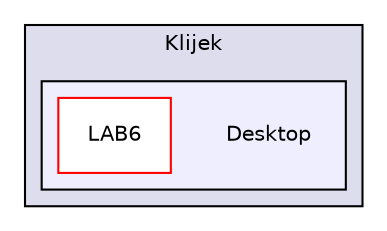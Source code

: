 digraph "C:/Users/Klijek/Desktop" {
  compound=true
  node [ fontsize="10", fontname="Helvetica"];
  edge [ labelfontsize="10", labelfontname="Helvetica"];
  subgraph clusterdir_f2840eca8a3d7b085562f6671631a968 {
    graph [ bgcolor="#ddddee", pencolor="black", label="Klijek" fontname="Helvetica", fontsize="10", URL="dir_f2840eca8a3d7b085562f6671631a968.html"]
  subgraph clusterdir_47d29e522f7df2436c16a13c7147de4b {
    graph [ bgcolor="#eeeeff", pencolor="black", label="" URL="dir_47d29e522f7df2436c16a13c7147de4b.html"];
    dir_47d29e522f7df2436c16a13c7147de4b [shape=plaintext label="Desktop"];
    dir_12f636559b4d569b5261dc29cdd09eb1 [shape=box label="LAB6" color="red" fillcolor="white" style="filled" URL="dir_12f636559b4d569b5261dc29cdd09eb1.html"];
  }
  }
}
